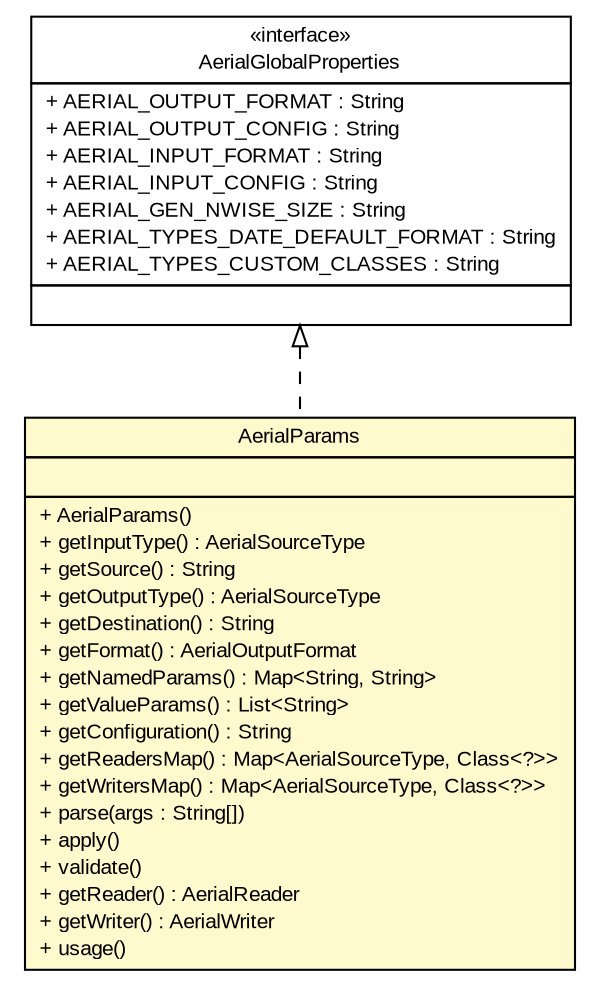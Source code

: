 #!/usr/local/bin/dot
#
# Class diagram 
# Generated by UMLGraph version R5_6 (http://www.umlgraph.org/)
#

digraph G {
	edge [fontname="arial",fontsize=10,labelfontname="arial",labelfontsize=10];
	node [fontname="arial",fontsize=10,shape=plaintext];
	nodesep=0.25;
	ranksep=0.5;
	// com.github.mkolisnyk.aerial.core.AerialGlobalProperties
	c2134 [label=<<table title="com.github.mkolisnyk.aerial.core.AerialGlobalProperties" border="0" cellborder="1" cellspacing="0" cellpadding="2" port="p" href="../AerialGlobalProperties.html">
		<tr><td><table border="0" cellspacing="0" cellpadding="1">
<tr><td align="center" balign="center"> &#171;interface&#187; </td></tr>
<tr><td align="center" balign="center"> AerialGlobalProperties </td></tr>
		</table></td></tr>
		<tr><td><table border="0" cellspacing="0" cellpadding="1">
<tr><td align="left" balign="left"> + AERIAL_OUTPUT_FORMAT : String </td></tr>
<tr><td align="left" balign="left"> + AERIAL_OUTPUT_CONFIG : String </td></tr>
<tr><td align="left" balign="left"> + AERIAL_INPUT_FORMAT : String </td></tr>
<tr><td align="left" balign="left"> + AERIAL_INPUT_CONFIG : String </td></tr>
<tr><td align="left" balign="left"> + AERIAL_GEN_NWISE_SIZE : String </td></tr>
<tr><td align="left" balign="left"> + AERIAL_TYPES_DATE_DEFAULT_FORMAT : String </td></tr>
<tr><td align="left" balign="left"> + AERIAL_TYPES_CUSTOM_CLASSES : String </td></tr>
		</table></td></tr>
		<tr><td><table border="0" cellspacing="0" cellpadding="1">
<tr><td align="left" balign="left">  </td></tr>
		</table></td></tr>
		</table>>, URL="../AerialGlobalProperties.html", fontname="arial", fontcolor="black", fontsize=10.0];
	// com.github.mkolisnyk.aerial.core.params.AerialParams
	c2136 [label=<<table title="com.github.mkolisnyk.aerial.core.params.AerialParams" border="0" cellborder="1" cellspacing="0" cellpadding="2" port="p" bgcolor="lemonChiffon" href="./AerialParams.html">
		<tr><td><table border="0" cellspacing="0" cellpadding="1">
<tr><td align="center" balign="center"> AerialParams </td></tr>
		</table></td></tr>
		<tr><td><table border="0" cellspacing="0" cellpadding="1">
<tr><td align="left" balign="left">  </td></tr>
		</table></td></tr>
		<tr><td><table border="0" cellspacing="0" cellpadding="1">
<tr><td align="left" balign="left"> + AerialParams() </td></tr>
<tr><td align="left" balign="left"> + getInputType() : AerialSourceType </td></tr>
<tr><td align="left" balign="left"> + getSource() : String </td></tr>
<tr><td align="left" balign="left"> + getOutputType() : AerialSourceType </td></tr>
<tr><td align="left" balign="left"> + getDestination() : String </td></tr>
<tr><td align="left" balign="left"> + getFormat() : AerialOutputFormat </td></tr>
<tr><td align="left" balign="left"> + getNamedParams() : Map&lt;String, String&gt; </td></tr>
<tr><td align="left" balign="left"> + getValueParams() : List&lt;String&gt; </td></tr>
<tr><td align="left" balign="left"> + getConfiguration() : String </td></tr>
<tr><td align="left" balign="left"> + getReadersMap() : Map&lt;AerialSourceType, Class&lt;?&gt;&gt; </td></tr>
<tr><td align="left" balign="left"> + getWritersMap() : Map&lt;AerialSourceType, Class&lt;?&gt;&gt; </td></tr>
<tr><td align="left" balign="left"> + parse(args : String[]) </td></tr>
<tr><td align="left" balign="left"> + apply() </td></tr>
<tr><td align="left" balign="left"> + validate() </td></tr>
<tr><td align="left" balign="left"> + getReader() : AerialReader </td></tr>
<tr><td align="left" balign="left"> + getWriter() : AerialWriter </td></tr>
<tr><td align="left" balign="left"> + usage() </td></tr>
		</table></td></tr>
		</table>>, URL="./AerialParams.html", fontname="arial", fontcolor="black", fontsize=10.0];
	//com.github.mkolisnyk.aerial.core.params.AerialParams implements com.github.mkolisnyk.aerial.core.AerialGlobalProperties
	c2134:p -> c2136:p [dir=back,arrowtail=empty,style=dashed];
}

